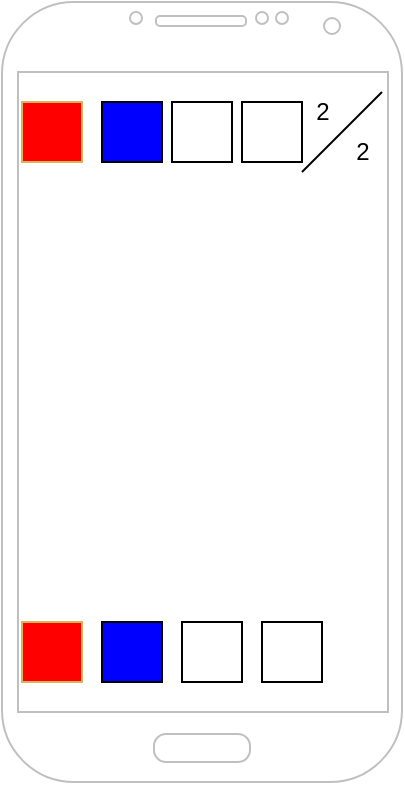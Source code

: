 <mxfile version="13.7.6" type="device"><diagram id="s5AnwFb9xQAT7tJ3L98p" name="Page-1"><mxGraphModel dx="230" dy="393" grid="1" gridSize="10" guides="1" tooltips="1" connect="1" arrows="1" fold="1" page="1" pageScale="1" pageWidth="850" pageHeight="1100" math="0" shadow="0"><root><mxCell id="0"/><mxCell id="1" parent="0"/><mxCell id="BmKV_iWGilGi4RYG0Mvm-1" value="" style="verticalLabelPosition=bottom;verticalAlign=top;html=1;shadow=0;dashed=0;strokeWidth=1;shape=mxgraph.android.phone2;strokeColor=#c0c0c0;" vertex="1" parent="1"><mxGeometry x="120" width="200" height="390" as="geometry"/></mxCell><mxCell id="BmKV_iWGilGi4RYG0Mvm-2" value="" style="rounded=0;whiteSpace=wrap;html=1;strokeColor=#d6b656;fillColor=#FF0000;" vertex="1" parent="1"><mxGeometry x="130" y="310" width="30" height="30" as="geometry"/></mxCell><mxCell id="BmKV_iWGilGi4RYG0Mvm-3" value="" style="rounded=0;whiteSpace=wrap;html=1;fillColor=#0000FF;" vertex="1" parent="1"><mxGeometry x="170" y="310" width="30" height="30" as="geometry"/></mxCell><mxCell id="BmKV_iWGilGi4RYG0Mvm-4" value="" style="rounded=0;whiteSpace=wrap;html=1;" vertex="1" parent="1"><mxGeometry x="210" y="310" width="30" height="30" as="geometry"/></mxCell><mxCell id="BmKV_iWGilGi4RYG0Mvm-5" value="" style="rounded=0;whiteSpace=wrap;html=1;" vertex="1" parent="1"><mxGeometry x="250" y="310" width="30" height="30" as="geometry"/></mxCell><mxCell id="BmKV_iWGilGi4RYG0Mvm-6" value="" style="rounded=0;whiteSpace=wrap;html=1;strokeColor=#d6b656;fillColor=#FF0000;" vertex="1" parent="1"><mxGeometry x="130" y="50" width="30" height="30" as="geometry"/></mxCell><mxCell id="BmKV_iWGilGi4RYG0Mvm-7" value="" style="rounded=0;whiteSpace=wrap;html=1;fillColor=#0000FF;" vertex="1" parent="1"><mxGeometry x="170" y="50" width="30" height="30" as="geometry"/></mxCell><mxCell id="BmKV_iWGilGi4RYG0Mvm-8" value="" style="rounded=0;whiteSpace=wrap;html=1;" vertex="1" parent="1"><mxGeometry x="205" y="50" width="30" height="30" as="geometry"/></mxCell><mxCell id="BmKV_iWGilGi4RYG0Mvm-9" value="" style="rounded=0;whiteSpace=wrap;html=1;" vertex="1" parent="1"><mxGeometry x="240" y="50" width="30" height="30" as="geometry"/></mxCell><mxCell id="BmKV_iWGilGi4RYG0Mvm-12" value="" style="endArrow=none;html=1;" edge="1" parent="1"><mxGeometry width="50" height="50" relative="1" as="geometry"><mxPoint x="270" y="85" as="sourcePoint"/><mxPoint x="310" y="45" as="targetPoint"/></mxGeometry></mxCell><mxCell id="BmKV_iWGilGi4RYG0Mvm-13" value="2" style="text;html=1;align=center;verticalAlign=middle;resizable=0;points=[];autosize=1;" vertex="1" parent="1"><mxGeometry x="270" y="45" width="20" height="20" as="geometry"/></mxCell><mxCell id="BmKV_iWGilGi4RYG0Mvm-14" value="2" style="text;html=1;align=center;verticalAlign=middle;resizable=0;points=[];autosize=1;" vertex="1" parent="1"><mxGeometry x="290" y="65" width="20" height="20" as="geometry"/></mxCell></root></mxGraphModel></diagram></mxfile>